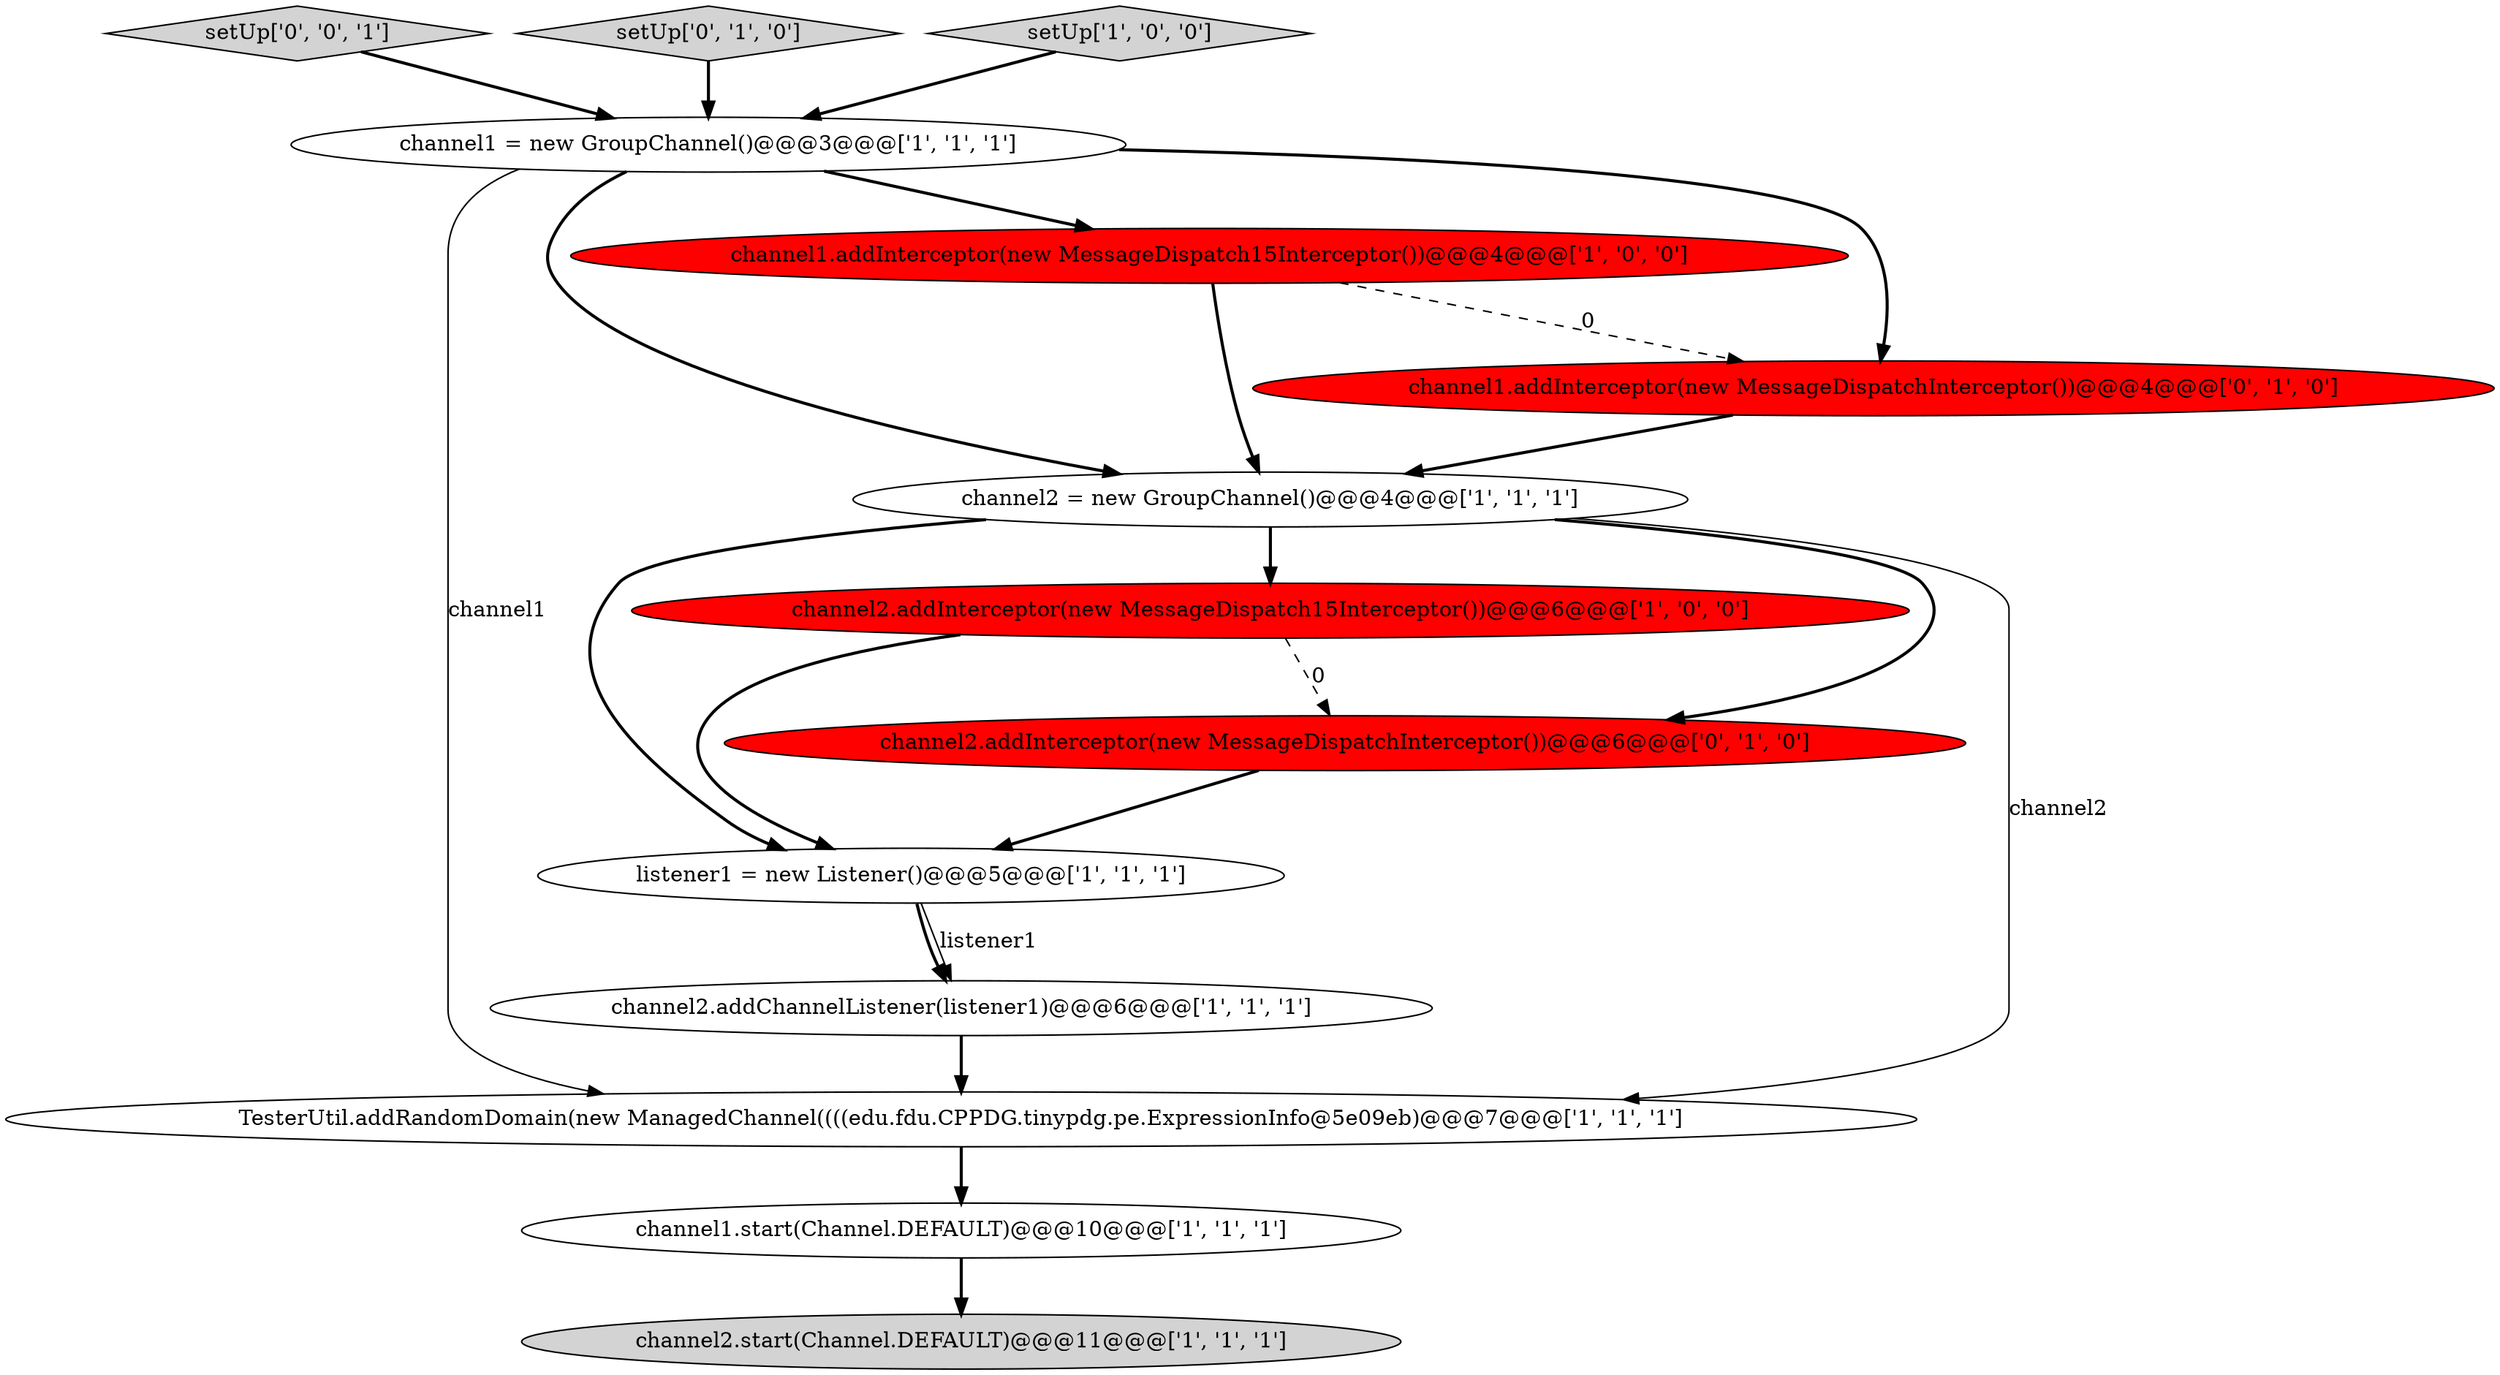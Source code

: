 digraph {
3 [style = filled, label = "channel2.start(Channel.DEFAULT)@@@11@@@['1', '1', '1']", fillcolor = lightgray, shape = ellipse image = "AAA0AAABBB1BBB"];
12 [style = filled, label = "channel1.addInterceptor(new MessageDispatchInterceptor())@@@4@@@['0', '1', '0']", fillcolor = red, shape = ellipse image = "AAA1AAABBB2BBB"];
6 [style = filled, label = "TesterUtil.addRandomDomain(new ManagedChannel((((edu.fdu.CPPDG.tinypdg.pe.ExpressionInfo@5e09eb)@@@7@@@['1', '1', '1']", fillcolor = white, shape = ellipse image = "AAA0AAABBB1BBB"];
13 [style = filled, label = "setUp['0', '0', '1']", fillcolor = lightgray, shape = diamond image = "AAA0AAABBB3BBB"];
0 [style = filled, label = "channel1 = new GroupChannel()@@@3@@@['1', '1', '1']", fillcolor = white, shape = ellipse image = "AAA0AAABBB1BBB"];
5 [style = filled, label = "channel2.addChannelListener(listener1)@@@6@@@['1', '1', '1']", fillcolor = white, shape = ellipse image = "AAA0AAABBB1BBB"];
7 [style = filled, label = "channel2.addInterceptor(new MessageDispatch15Interceptor())@@@6@@@['1', '0', '0']", fillcolor = red, shape = ellipse image = "AAA1AAABBB1BBB"];
10 [style = filled, label = "setUp['0', '1', '0']", fillcolor = lightgray, shape = diamond image = "AAA0AAABBB2BBB"];
2 [style = filled, label = "channel1.addInterceptor(new MessageDispatch15Interceptor())@@@4@@@['1', '0', '0']", fillcolor = red, shape = ellipse image = "AAA1AAABBB1BBB"];
4 [style = filled, label = "channel2 = new GroupChannel()@@@4@@@['1', '1', '1']", fillcolor = white, shape = ellipse image = "AAA0AAABBB1BBB"];
1 [style = filled, label = "setUp['1', '0', '0']", fillcolor = lightgray, shape = diamond image = "AAA0AAABBB1BBB"];
9 [style = filled, label = "listener1 = new Listener()@@@5@@@['1', '1', '1']", fillcolor = white, shape = ellipse image = "AAA0AAABBB1BBB"];
11 [style = filled, label = "channel2.addInterceptor(new MessageDispatchInterceptor())@@@6@@@['0', '1', '0']", fillcolor = red, shape = ellipse image = "AAA1AAABBB2BBB"];
8 [style = filled, label = "channel1.start(Channel.DEFAULT)@@@10@@@['1', '1', '1']", fillcolor = white, shape = ellipse image = "AAA0AAABBB1BBB"];
4->9 [style = bold, label=""];
0->12 [style = bold, label=""];
9->5 [style = solid, label="listener1"];
0->2 [style = bold, label=""];
8->3 [style = bold, label=""];
7->11 [style = dashed, label="0"];
1->0 [style = bold, label=""];
11->9 [style = bold, label=""];
2->4 [style = bold, label=""];
4->7 [style = bold, label=""];
4->6 [style = solid, label="channel2"];
7->9 [style = bold, label=""];
2->12 [style = dashed, label="0"];
5->6 [style = bold, label=""];
12->4 [style = bold, label=""];
0->4 [style = bold, label=""];
10->0 [style = bold, label=""];
6->8 [style = bold, label=""];
9->5 [style = bold, label=""];
4->11 [style = bold, label=""];
0->6 [style = solid, label="channel1"];
13->0 [style = bold, label=""];
}
